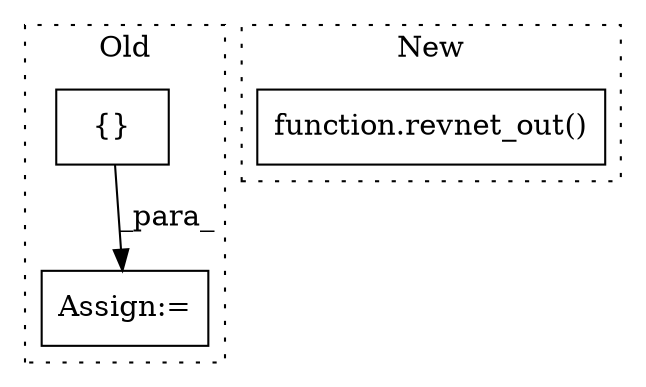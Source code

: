 digraph G {
subgraph cluster0 {
1 [label="{}" a="59" s="992,1007" l="1,0" shape="box"];
3 [label="Assign:=" a="68" s="1578" l="3" shape="box"];
label = "Old";
style="dotted";
}
subgraph cluster1 {
2 [label="function.revnet_out()" a="75" s="1964,1978" l="11,1" shape="box"];
label = "New";
style="dotted";
}
1 -> 3 [label="_para_"];
}